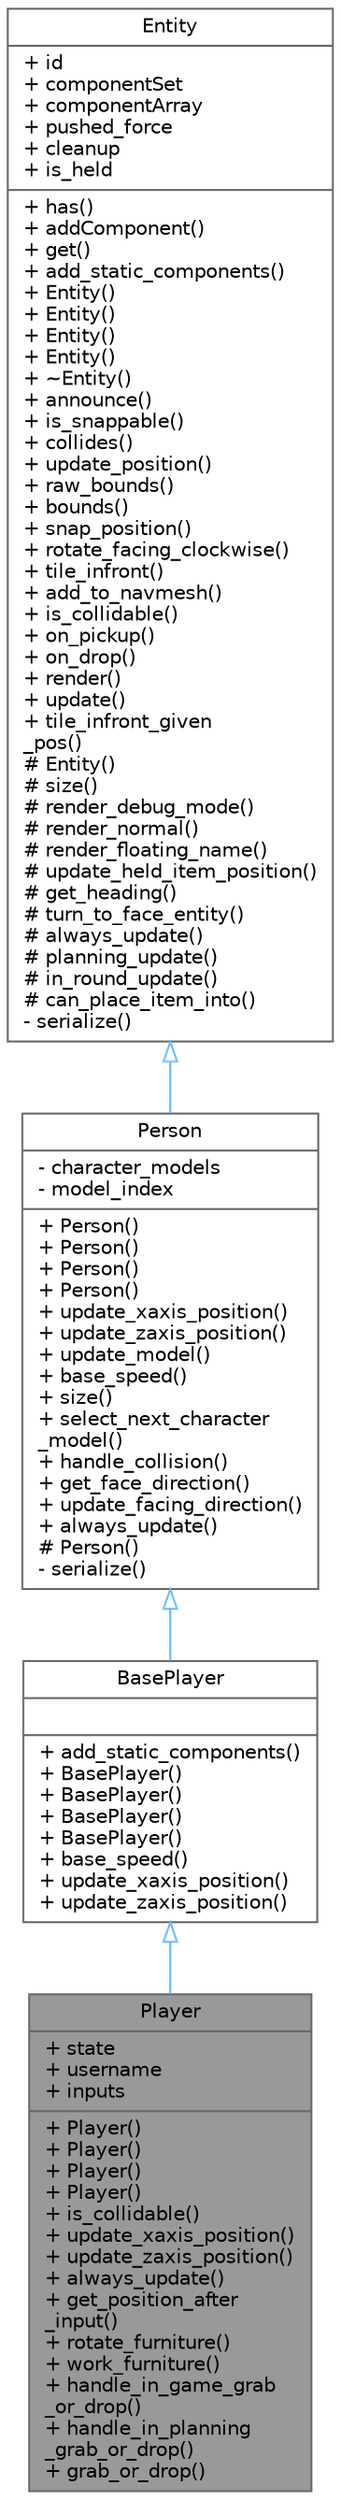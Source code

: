 digraph "Player"
{
 // LATEX_PDF_SIZE
  bgcolor="transparent";
  edge [fontname=Helvetica,fontsize=10,labelfontname=Helvetica,labelfontsize=10];
  node [fontname=Helvetica,fontsize=10,shape=box,height=0.2,width=0.4];
  Node1 [shape=record,label="{Player\n|+ state\l+ username\l+ inputs\l|+ Player()\l+ Player()\l+ Player()\l+ Player()\l+ is_collidable()\l+ update_xaxis_position()\l+ update_zaxis_position()\l+ always_update()\l+ get_position_after\l_input()\l+ rotate_furniture()\l+ work_furniture()\l+ handle_in_game_grab\l_or_drop()\l+ handle_in_planning\l_grab_or_drop()\l+ grab_or_drop()\l}",height=0.2,width=0.4,color="gray40", fillcolor="grey60", style="filled", fontcolor="black",tooltip=" "];
  Node2 -> Node1 [dir="back",color="steelblue1",style="solid",arrowtail="onormal"];
  Node2 [shape=record,label="{BasePlayer\n||+ add_static_components()\l+ BasePlayer()\l+ BasePlayer()\l+ BasePlayer()\l+ BasePlayer()\l+ base_speed()\l+ update_xaxis_position()\l+ update_zaxis_position()\l}",height=0.2,width=0.4,color="gray40", fillcolor="white", style="filled",URL="$d1/d73/struct_base_player.html",tooltip=" "];
  Node3 -> Node2 [dir="back",color="steelblue1",style="solid",arrowtail="onormal"];
  Node3 [shape=record,label="{Person\n|- character_models\l- model_index\l|+ Person()\l+ Person()\l+ Person()\l+ Person()\l+ update_xaxis_position()\l+ update_zaxis_position()\l+ update_model()\l+ base_speed()\l+ size()\l+ select_next_character\l_model()\l+ handle_collision()\l+ get_face_direction()\l+ update_facing_direction()\l+ always_update()\l# Person()\l- serialize()\l}",height=0.2,width=0.4,color="gray40", fillcolor="white", style="filled",URL="$d3/de1/struct_person.html",tooltip=" "];
  Node4 -> Node3 [dir="back",color="steelblue1",style="solid",arrowtail="onormal"];
  Node4 [shape=record,label="{Entity\n|+ id\l+ componentSet\l+ componentArray\l+ pushed_force\l+ cleanup\l+ is_held\l|+ has()\l+ addComponent()\l+ get()\l+ add_static_components()\l+ Entity()\l+ Entity()\l+ Entity()\l+ Entity()\l+ ~Entity()\l+ announce()\l+ is_snappable()\l+ collides()\l+ update_position()\l+ raw_bounds()\l+ bounds()\l+ snap_position()\l+ rotate_facing_clockwise()\l+ tile_infront()\l+ add_to_navmesh()\l+ is_collidable()\l+ on_pickup()\l+ on_drop()\l+ render()\l+ update()\l+ tile_infront_given\l_pos()\l# Entity()\l# size()\l# render_debug_mode()\l# render_normal()\l# render_floating_name()\l# update_held_item_position()\l# get_heading()\l# turn_to_face_entity()\l# always_update()\l# planning_update()\l# in_round_update()\l# can_place_item_into()\l- serialize()\l}",height=0.2,width=0.4,color="gray40", fillcolor="white", style="filled",URL="$dc/dc4/struct_entity.html",tooltip=" "];
}
